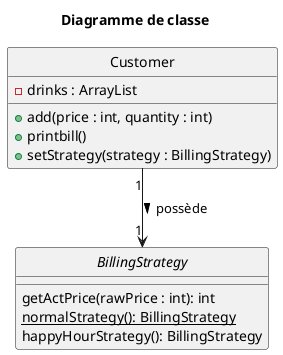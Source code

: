 ```plantuml
@startuml diagamme de classe
skinparam Style strictuml
title Diagramme de classe 

interface BillingStrategy{
    getActPrice(rawPrice : int): int
    {static} normalStrategy(): BillingStrategy
    happyHourStrategy(): BillingStrategy    
}
Class Customer{
    -drinks : ArrayList
    +add(price : int, quantity : int) 
    +printbill()
    +setStrategy(strategy : BillingStrategy)
        
}
Customer "1"--> "1" BillingStrategy : possède >


@enduml
```


```plantuml
@startuml Diagramme de séquence de StrategieDemo
skinparam Style strictuml
title Diagramme de séquence de StrategieDemo

actor main
participant " firstCustomer:Customer"  as  firstCustomer
participant " secondCustomer:Customer"  as  secondCustomer

main -> BillingStrategy : normalStrategy = normalStrategy()
main -> BillingStrategy : happyHourStrategy = happyHourStrategy()
main -> firstCustomer ** : firstCustomer = new(normalStrategy) 
main -> firstCustomer : add(100,1)
main -> firstCustomer : setStrategy(happyHourStrategy)
main -> firstCustomer : add(100, 2)
main -> secondCustomer ** : secondCustomer = new(happyHourStrategy) 
main -> secondCustomer : add(80, 1)
main -> firstCustomer : printBill()
main -> secondCustomer : setStrategy(normalStrategy)
main -> secondCustomer : add(130, 2)
main -> secondCustomer : add(250, 1)
main -> secondCustomer : printBill()

@enduml
```